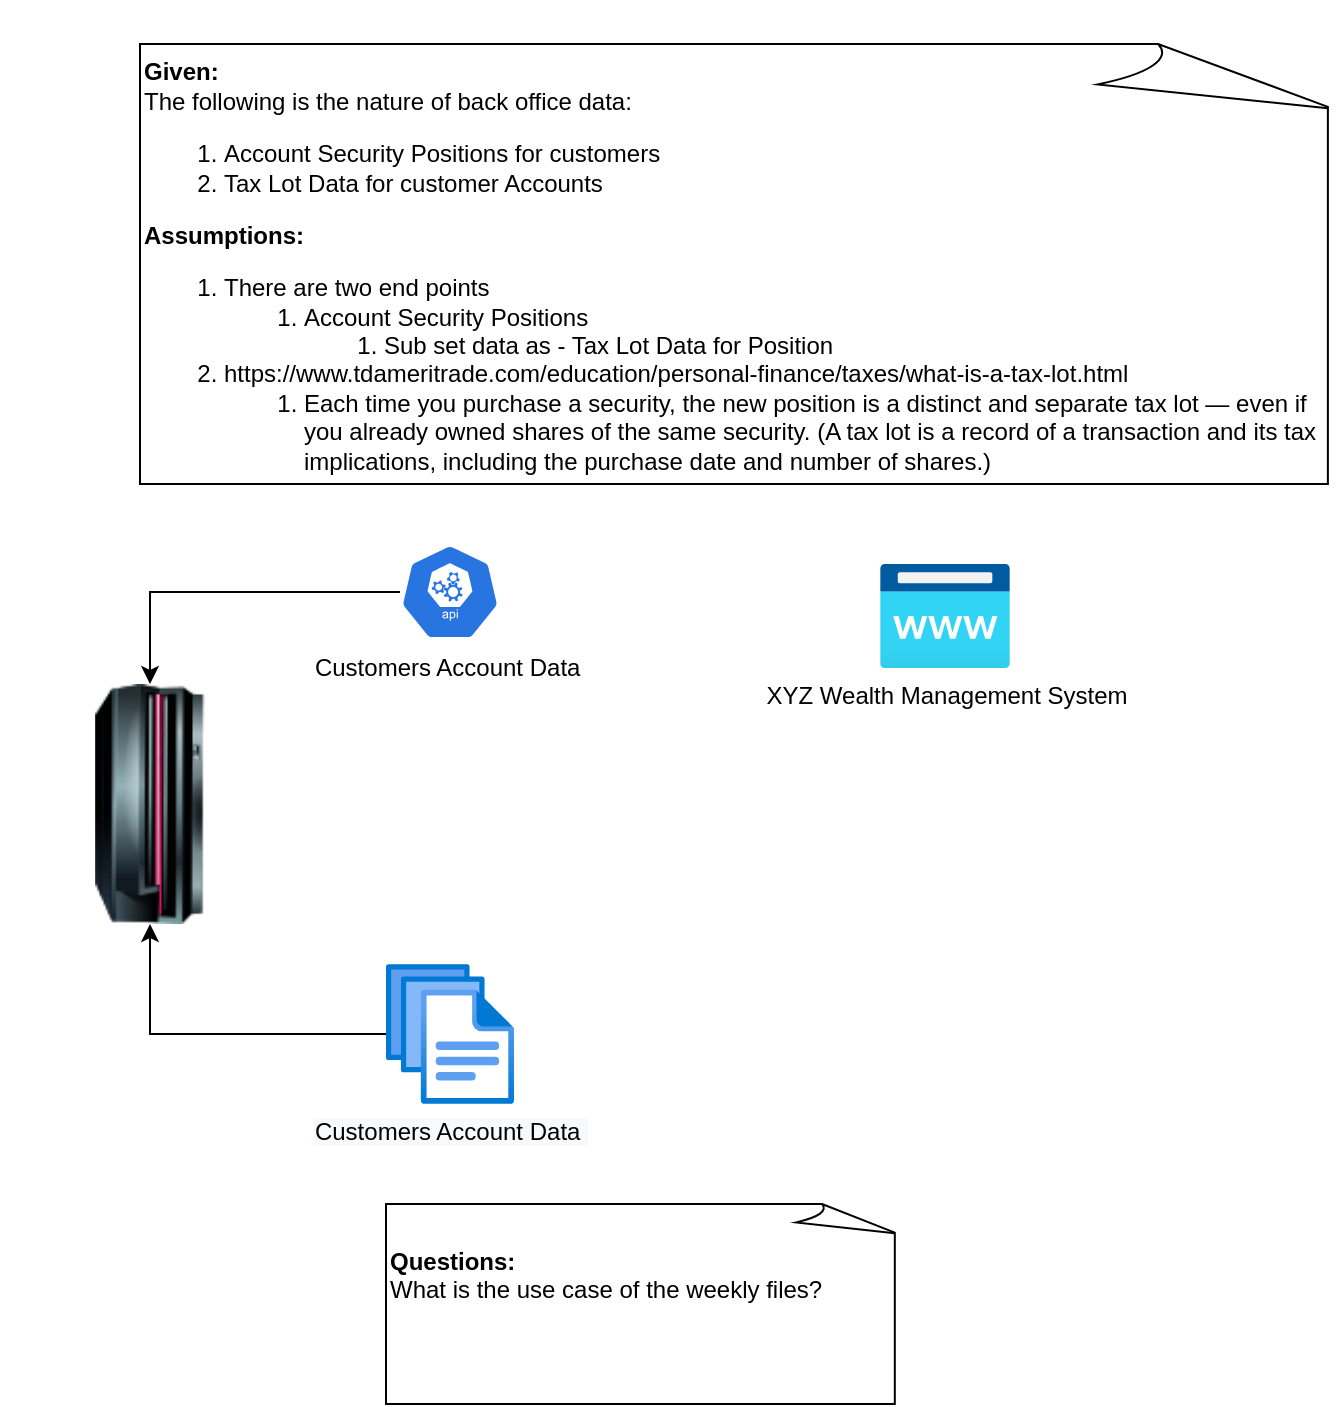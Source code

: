 <mxfile version="20.6.0" type="github" pages="3">
  <diagram id="o-PVrU7RFIEbedOI8Qb6" name="Current State">
    <mxGraphModel dx="1422" dy="786" grid="1" gridSize="10" guides="1" tooltips="1" connect="1" arrows="1" fold="1" page="1" pageScale="1" pageWidth="850" pageHeight="1100" math="0" shadow="0">
      <root>
        <mxCell id="0" />
        <mxCell id="1" parent="0" />
        <mxCell id="q3xTupe04iv9p-WDnLsS-1" value="" style="image;html=1;image=img/lib/clip_art/computers/Mainframe_128x128.png" parent="1" vertex="1">
          <mxGeometry x="140" y="360" width="150" height="120" as="geometry" />
        </mxCell>
        <mxCell id="q3xTupe04iv9p-WDnLsS-3" style="edgeStyle=orthogonalEdgeStyle;rounded=0;orthogonalLoop=1;jettySize=auto;html=1;entryX=0.5;entryY=0;entryDx=0;entryDy=0;" parent="1" source="q3xTupe04iv9p-WDnLsS-2" target="q3xTupe04iv9p-WDnLsS-1" edge="1">
          <mxGeometry relative="1" as="geometry" />
        </mxCell>
        <mxCell id="q3xTupe04iv9p-WDnLsS-2" value="&lt;span style=&quot;text-align: left;&quot;&gt;Customers Account Data&amp;nbsp;&lt;/span&gt;&lt;span style=&quot;text-align: left;&quot;&gt;&lt;br&gt;&lt;/span&gt;" style="sketch=0;html=1;dashed=0;whitespace=wrap;fillColor=#2875E2;strokeColor=#ffffff;points=[[0.005,0.63,0],[0.1,0.2,0],[0.9,0.2,0],[0.5,0,0],[0.995,0.63,0],[0.72,0.99,0],[0.5,1,0],[0.28,0.99,0]];verticalLabelPosition=bottom;align=center;verticalAlign=top;shape=mxgraph.kubernetes.icon;prIcon=api" parent="1" vertex="1">
          <mxGeometry x="340" y="290" width="50" height="48" as="geometry" />
        </mxCell>
        <mxCell id="q3xTupe04iv9p-WDnLsS-5" style="edgeStyle=orthogonalEdgeStyle;rounded=0;orthogonalLoop=1;jettySize=auto;html=1;entryX=0.5;entryY=1;entryDx=0;entryDy=0;" parent="1" source="q3xTupe04iv9p-WDnLsS-4" target="q3xTupe04iv9p-WDnLsS-1" edge="1">
          <mxGeometry relative="1" as="geometry" />
        </mxCell>
        <mxCell id="q3xTupe04iv9p-WDnLsS-4" value="&lt;span style=&quot;background-color: rgb(248, 249, 250); text-align: left;&quot;&gt;Customers Account Data&amp;nbsp;&lt;/span&gt;" style="aspect=fixed;html=1;points=[];align=center;image;fontSize=12;image=img/lib/azure2/general/Files.svg;" parent="1" vertex="1">
          <mxGeometry x="333" y="500" width="64" height="70" as="geometry" />
        </mxCell>
        <mxCell id="q3xTupe04iv9p-WDnLsS-6" value="&lt;div&gt;&lt;br&gt;&lt;/div&gt;&lt;div&gt;&lt;br&gt;&lt;/div&gt;&lt;div&gt;&lt;b&gt;Given:&amp;nbsp;&lt;/b&gt;&lt;/div&gt;&lt;div&gt;The following is the nature of back office data:&lt;/div&gt;&lt;div&gt;&lt;ol&gt;&lt;li&gt;Account Security Positions for customers&lt;/li&gt;&lt;li&gt;Tax Lot Data for customer Accounts&lt;/li&gt;&lt;/ol&gt;&lt;div&gt;&lt;b&gt;Assumptions:&lt;/b&gt;&lt;/div&gt;&lt;/div&gt;&lt;div&gt;&lt;ol&gt;&lt;li&gt;There are two end points&lt;/li&gt;&lt;ol&gt;&lt;li&gt;Account Security Positions&lt;/li&gt;&lt;ol&gt;&lt;li&gt;Sub set data as - Tax Lot Data for Position&lt;/li&gt;&lt;/ol&gt;&lt;/ol&gt;&lt;li&gt;https://www.tdameritrade.com/education/personal-finance/taxes/what-is-a-tax-lot.html&lt;/li&gt;&lt;ol&gt;&lt;li&gt;Each time you purchase a security, the new position is a distinct and separate tax lot — even if you already owned shares of the same security. (A tax lot is a record of a transaction and its tax implications, including the purchase date and number of shares.)&lt;/li&gt;&lt;/ol&gt;&lt;/ol&gt;&lt;div&gt;&lt;br&gt;&lt;/div&gt;&lt;/div&gt;" style="whiteSpace=wrap;html=1;shape=mxgraph.basic.document;align=left;" parent="1" vertex="1">
          <mxGeometry x="210" y="40" width="600" height="220" as="geometry" />
        </mxCell>
        <mxCell id="e9vhJawdsTbPKa-YV-wo-1" value="&lt;b style=&quot;&quot;&gt;Questions:&amp;nbsp;&lt;/b&gt;&lt;br style=&quot;&quot;&gt;&lt;div style=&quot;&quot;&gt;&lt;span style=&quot;background-color: initial;&quot;&gt;What is the use case&amp;nbsp;of the weekly files?&lt;/span&gt;&lt;/div&gt;&lt;div style=&quot;&quot;&gt;&lt;span style=&quot;background-color: initial;&quot;&gt;&lt;br&gt;&lt;/span&gt;&lt;/div&gt;&lt;span style=&quot;&quot;&gt;&amp;nbsp;&lt;/span&gt;" style="whiteSpace=wrap;html=1;shape=mxgraph.basic.document;align=left;" parent="1" vertex="1">
          <mxGeometry x="333" y="620" width="257" height="100" as="geometry" />
        </mxCell>
        <mxCell id="z6O1NbABLcKPI-ZB7ojw-1" value="XYZ Wealth Management System" style="aspect=fixed;html=1;points=[];align=center;image;fontSize=12;image=img/lib/azure2/app_services/App_Service_Domains.svg;" parent="1" vertex="1">
          <mxGeometry x="580" y="300" width="65" height="52" as="geometry" />
        </mxCell>
      </root>
    </mxGraphModel>
  </diagram>
  <diagram id="u9GVHIPmpUWJxlPkTdm8" name="Discussion">
    <mxGraphModel dx="1219" dy="655" grid="1" gridSize="10" guides="1" tooltips="1" connect="1" arrows="1" fold="1" page="1" pageScale="1" pageWidth="850" pageHeight="1100" math="0" shadow="0">
      <root>
        <mxCell id="0" />
        <mxCell id="1" parent="0" />
        <mxCell id="ALKuPea_s1evwIihJP0Q-1" value="Cross-Functional Flowchart" style="shape=table;childLayout=tableLayout;startSize=40;collapsible=0;recursiveResize=0;expand=0;" vertex="1" parent="1">
          <mxGeometry x="60" y="100" width="1420.0" height="810" as="geometry" />
        </mxCell>
        <mxCell id="ALKuPea_s1evwIihJP0Q-2" value="Functional Requirements" style="shape=tableRow;horizontal=0;swimlaneHead=0;swimlaneBody=0;top=0;left=0;bottom=0;right=0;dropTarget=0;fontStyle=0;fillColor=none;points=[[0,0.5],[1,0.5]];portConstraint=eastwest;startSize=40;collapsible=0;recursiveResize=0;expand=0;" vertex="1" parent="ALKuPea_s1evwIihJP0Q-1">
          <mxGeometry y="40" width="1420.0" height="460" as="geometry" />
        </mxCell>
        <mxCell id="ALKuPea_s1evwIihJP0Q-3" value="Current State" style="swimlane;swimlaneHead=0;swimlaneBody=0;fontStyle=0;connectable=0;fillColor=none;startSize=40;collapsible=0;recursiveResize=0;expand=0;" vertex="1" parent="ALKuPea_s1evwIihJP0Q-2">
          <mxGeometry x="40" width="660" height="460" as="geometry">
            <mxRectangle width="660" height="460" as="alternateBounds" />
          </mxGeometry>
        </mxCell>
        <mxCell id="4kDXwAbJmGrS9gbSMNsB-1" value="&lt;ol&gt;&lt;li&gt;&lt;span style=&quot;background-color: initial;&quot;&gt;Who are the consumers of the application ?&lt;/span&gt;&lt;/li&gt;&lt;ul&gt;&lt;li&gt;&lt;span style=&quot;background-color: initial;&quot;&gt;Only the Advisers ?&amp;nbsp;&lt;/span&gt;&lt;/li&gt;&lt;li&gt;&lt;strike&gt;Or Customers will also have access to the back off systems ?&amp;nbsp;&lt;/strike&gt;&lt;/li&gt;&lt;li&gt;&lt;b&gt;Assumption: &lt;/b&gt;Since this is used by the back office assuming the application is only used by the advisers&lt;/li&gt;&lt;/ul&gt;&lt;li&gt;&lt;span style=&quot;background-color: initial;&quot;&gt;How many advisers are there?&amp;nbsp;&lt;/span&gt;&lt;/li&gt;&lt;ul&gt;&lt;li&gt;&lt;span style=&quot;background-color: initial;&quot;&gt;&lt;br&gt;&lt;/span&gt;&lt;/li&gt;&lt;/ul&gt;&lt;li&gt;&lt;span style=&quot;background-color: initial;&quot;&gt;Current uses cases of the application ?&amp;nbsp;&lt;/span&gt;&lt;/li&gt;&lt;ul&gt;&lt;li&gt;&lt;span style=&quot;background-color: initial;&quot;&gt;&lt;br&gt;&lt;/span&gt;&lt;/li&gt;&lt;/ul&gt;&lt;li&gt;Is the current back office systems service end points serves the real time data ?&amp;nbsp;&lt;/li&gt;&lt;ul&gt;&lt;li&gt;&lt;br&gt;&lt;/li&gt;&lt;/ul&gt;&lt;li&gt;Is the vendor owns the data or only provide the services to process and serve the data?&amp;nbsp;&lt;/li&gt;&lt;ul&gt;&lt;li&gt;&lt;b&gt;Assumption: &lt;/b&gt;Vendor only provide the services and Data is owned by the XYZ Wealth Management.&amp;nbsp;&lt;/li&gt;&lt;/ul&gt;&lt;li&gt;&lt;span&gt;Is the realized and unrealized gains/losses for the customer data is available?&lt;/span&gt;&lt;br&gt;&lt;/li&gt;&lt;li&gt;&lt;span&gt;&lt;br&gt;&lt;/span&gt;&lt;/li&gt;&lt;/ol&gt;&lt;div&gt;&lt;br&gt;&lt;/div&gt;" style="text;html=1;align=left;verticalAlign=middle;resizable=0;points=[];autosize=1;strokeColor=none;fillColor=none;" vertex="1" parent="ALKuPea_s1evwIihJP0Q-3">
          <mxGeometry y="35" width="660" height="250" as="geometry" />
        </mxCell>
        <mxCell id="ALKuPea_s1evwIihJP0Q-4" value="Future State " style="swimlane;swimlaneHead=0;swimlaneBody=0;fontStyle=0;connectable=0;fillColor=none;startSize=40;collapsible=0;recursiveResize=0;expand=0;" vertex="1" parent="ALKuPea_s1evwIihJP0Q-2">
          <mxGeometry x="700" width="720" height="460" as="geometry">
            <mxRectangle width="720" height="460" as="alternateBounds" />
          </mxGeometry>
        </mxCell>
        <mxCell id="4kDXwAbJmGrS9gbSMNsB-5" value="&lt;ol&gt;&lt;li style=&quot;text-align: left;&quot;&gt;What are the uses cases of the future solution?&lt;/li&gt;&lt;ul&gt;&lt;li style=&quot;text-align: left;&quot;&gt;&lt;span style=&quot;line-height: 107%;&quot;&gt;&lt;font color=&quot;#009900&quot; style=&quot;font-size: 12px;&quot;&gt;Existing:&amp;nbsp;&lt;/font&gt;&lt;/span&gt;&lt;/li&gt;&lt;ul&gt;&lt;li style=&quot;text-align: left;&quot;&gt;&lt;font color=&quot;#009900&quot;&gt;&lt;span style=&quot;line-height: 107%;&quot;&gt;&lt;font style=&quot;font-size: 12px;&quot;&gt;Account Security Positions for customers&lt;/font&gt;&lt;/span&gt;&lt;span style=&quot;font-size: 11pt; line-height: 107%;&quot;&gt;&amp;nbsp;&lt;/span&gt;&lt;/font&gt;&lt;/li&gt;&lt;li style=&quot;text-align: left;&quot;&gt;&lt;font color=&quot;#009900&quot; style=&quot;font-size: 12px;&quot;&gt;Tax Lot Data for the customer accounts&lt;/font&gt;&lt;/li&gt;&lt;/ul&gt;&lt;li style=&quot;text-align: left;&quot;&gt;&lt;font style=&quot;font-size: 12px;&quot;&gt;New&lt;/font&gt;&lt;/li&gt;&lt;ul&gt;&lt;li style=&quot;text-align: left;&quot;&gt;&lt;br&gt;&lt;/li&gt;&lt;li style=&quot;text-align: left;&quot;&gt;Rules to follow while calculating the Loss Harvesting Dash boards&lt;/li&gt;&lt;li style=&quot;text-align: left;&quot;&gt;&lt;font color=&quot;#009900&quot;&gt;Assumption: Wash sale out of scope for this discussion.&lt;/font&gt;&amp;nbsp;&amp;nbsp;&lt;/li&gt;&lt;/ul&gt;&lt;/ul&gt;&lt;li style=&quot;text-align: left;&quot;&gt;&amp;nbsp;Are you expecting Data Migration from existing mainframe systems?&lt;/li&gt;&lt;ul&gt;&lt;li style=&quot;text-align: left;&quot;&gt;&lt;br&gt;&lt;/li&gt;&lt;/ul&gt;&lt;li style=&quot;text-align: left;&quot;&gt;Where you are planning to deploy this App?&lt;/li&gt;&lt;ul&gt;&lt;li style=&quot;text-align: left;&quot;&gt;One Prem/Cloud&amp;nbsp;&lt;/li&gt;&lt;li style=&quot;text-align: left;&quot;&gt;&lt;b&gt;Assumption: &lt;font color=&quot;#009900&quot;&gt;Could&lt;/font&gt;&lt;/b&gt;&lt;/li&gt;&lt;/ul&gt;&lt;li style=&quot;text-align: left;&quot;&gt;Since this a regulated data what are the measures to take while processing the data?&lt;/li&gt;&lt;li style=&quot;text-align: left;&quot;&gt;Do we need to maintain the access logs of the customer data?&lt;/li&gt;&lt;ul&gt;&lt;li style=&quot;text-align: left;&quot;&gt;&lt;br&gt;&lt;/li&gt;&lt;/ul&gt;&lt;li style=&quot;text-align: left;&quot;&gt;How the advisor communicate with the customer to give the advises?&lt;/li&gt;&lt;ul&gt;&lt;li style=&quot;text-align: left;&quot;&gt;Do we need to send Mail/email communications with the customers?&lt;/li&gt;&lt;/ul&gt;&lt;li style=&quot;text-align: left;&quot;&gt;Are the services are Paid services or Free?&lt;/li&gt;&lt;ol&gt;&lt;li style=&quot;text-align: left;&quot;&gt;if they are paid billing requirements?&amp;nbsp;&amp;nbsp;&lt;/li&gt;&lt;/ol&gt;&lt;li style=&quot;text-align: left;&quot;&gt;Will advisor will be accessing multiple customer data at the same time?&amp;nbsp;&lt;/li&gt;&lt;ul&gt;&lt;li style=&quot;text-align: left;&quot;&gt;&lt;br&gt;&lt;/li&gt;&lt;/ul&gt;&lt;li style=&quot;text-align: left;&quot;&gt;Are you looking consider integration with any ratings data given by the market analysts before suggest to sell a position?&amp;nbsp;&lt;/li&gt;&lt;/ol&gt;" style="text;html=1;align=center;verticalAlign=middle;resizable=0;points=[];autosize=1;strokeColor=none;fillColor=none;" vertex="1" parent="ALKuPea_s1evwIihJP0Q-4">
          <mxGeometry x="5" y="45" width="710" height="370" as="geometry" />
        </mxCell>
        <mxCell id="ALKuPea_s1evwIihJP0Q-5" value="No Function Requirements(NFR)" style="shape=tableRow;horizontal=0;swimlaneHead=0;swimlaneBody=0;top=0;left=0;bottom=0;right=0;dropTarget=0;fontStyle=0;fillColor=none;points=[[0,0.5],[1,0.5]];portConstraint=eastwest;startSize=40;collapsible=0;recursiveResize=0;expand=0;" vertex="1" parent="ALKuPea_s1evwIihJP0Q-1">
          <mxGeometry y="500" width="1420.0" height="310" as="geometry" />
        </mxCell>
        <mxCell id="ALKuPea_s1evwIihJP0Q-6" value="" style="swimlane;swimlaneHead=0;swimlaneBody=0;fontStyle=0;connectable=0;fillColor=none;startSize=0;collapsible=0;recursiveResize=0;expand=0;" vertex="1" parent="ALKuPea_s1evwIihJP0Q-5">
          <mxGeometry x="40" width="660" height="310" as="geometry">
            <mxRectangle width="660" height="310" as="alternateBounds" />
          </mxGeometry>
        </mxCell>
        <mxCell id="ALKuPea_s1evwIihJP0Q-7" value="" style="swimlane;swimlaneHead=0;swimlaneBody=0;fontStyle=0;connectable=0;fillColor=none;startSize=0;collapsible=0;recursiveResize=0;expand=0;" vertex="1" parent="ALKuPea_s1evwIihJP0Q-5">
          <mxGeometry x="700" width="720" height="310" as="geometry">
            <mxRectangle width="720" height="310" as="alternateBounds" />
          </mxGeometry>
        </mxCell>
        <mxCell id="4kDXwAbJmGrS9gbSMNsB-6" value="&lt;ol&gt;&lt;li style=&quot;text-align: left;&quot;&gt;&lt;span style=&quot;&quot;&gt;What are the peak loads ?&lt;/span&gt;&lt;/li&gt;&lt;li style=&quot;text-align: left;&quot;&gt;&lt;span style=&quot;&quot;&gt;Where the Advisors are located ?&amp;nbsp;&amp;nbsp;&lt;/span&gt;&lt;/li&gt;&lt;/ol&gt;" style="text;html=1;align=center;verticalAlign=middle;resizable=0;points=[];autosize=1;strokeColor=none;fillColor=none;" vertex="1" parent="ALKuPea_s1evwIihJP0Q-7">
          <mxGeometry x="10" y="5" width="250" height="70" as="geometry" />
        </mxCell>
        <mxCell id="ALKuPea_s1evwIihJP0Q-8" value="" style="shape=singleArrow;whiteSpace=wrap;html=1;" vertex="1" parent="1">
          <mxGeometry x="1320" y="440" width="100" height="60" as="geometry" />
        </mxCell>
        <mxCell id="ALKuPea_s1evwIihJP0Q-17" value="Key takeaways" style="shape=table;childLayout=tableLayout;startSize=40;collapsible=0;recursiveResize=0;expand=0;" vertex="1" parent="1">
          <mxGeometry x="1540" y="60" width="290" height="590" as="geometry" />
        </mxCell>
        <mxCell id="ALKuPea_s1evwIihJP0Q-18" value="Functional Requirements" style="shape=tableRow;horizontal=0;swimlaneHead=0;swimlaneBody=0;top=0;left=0;bottom=0;right=0;dropTarget=0;fontStyle=0;fillColor=none;points=[[0,0.5],[1,0.5]];portConstraint=eastwest;startSize=40;collapsible=0;recursiveResize=0;expand=0;" vertex="1" parent="ALKuPea_s1evwIihJP0Q-17">
          <mxGeometry y="40" width="290" height="270" as="geometry" />
        </mxCell>
        <mxCell id="ALKuPea_s1evwIihJP0Q-19" value="MVP" style="swimlane;swimlaneHead=0;swimlaneBody=0;fontStyle=0;connectable=0;fillColor=none;startSize=40;collapsible=0;recursiveResize=0;expand=0;" vertex="1" parent="ALKuPea_s1evwIihJP0Q-18">
          <mxGeometry x="40" width="250" height="270" as="geometry">
            <mxRectangle width="250" height="270" as="alternateBounds" />
          </mxGeometry>
        </mxCell>
        <mxCell id="ALKuPea_s1evwIihJP0Q-20" value="No Function Requirements(NFR)" style="shape=tableRow;horizontal=0;swimlaneHead=0;swimlaneBody=0;top=0;left=0;bottom=0;right=0;dropTarget=0;fontStyle=0;fillColor=none;points=[[0,0.5],[1,0.5]];portConstraint=eastwest;startSize=40;collapsible=0;recursiveResize=0;expand=0;" vertex="1" parent="ALKuPea_s1evwIihJP0Q-17">
          <mxGeometry y="310" width="290" height="280" as="geometry" />
        </mxCell>
        <mxCell id="ALKuPea_s1evwIihJP0Q-21" value="" style="swimlane;swimlaneHead=0;swimlaneBody=0;fontStyle=0;connectable=0;fillColor=none;startSize=0;collapsible=0;recursiveResize=0;expand=0;" vertex="1" parent="ALKuPea_s1evwIihJP0Q-20">
          <mxGeometry x="40" width="250" height="280" as="geometry">
            <mxRectangle width="250" height="280" as="alternateBounds" />
          </mxGeometry>
        </mxCell>
      </root>
    </mxGraphModel>
  </diagram>
  <diagram id="PaW2ef6qxUGl2FeUnJ2f" name="Proposed Solution">
    <mxGraphModel dx="1422" dy="786" grid="1" gridSize="10" guides="1" tooltips="1" connect="1" arrows="1" fold="1" page="1" pageScale="1" pageWidth="850" pageHeight="1100" math="0" shadow="0">
      <root>
        <mxCell id="0" />
        <mxCell id="1" parent="0" />
      </root>
    </mxGraphModel>
  </diagram>
</mxfile>
